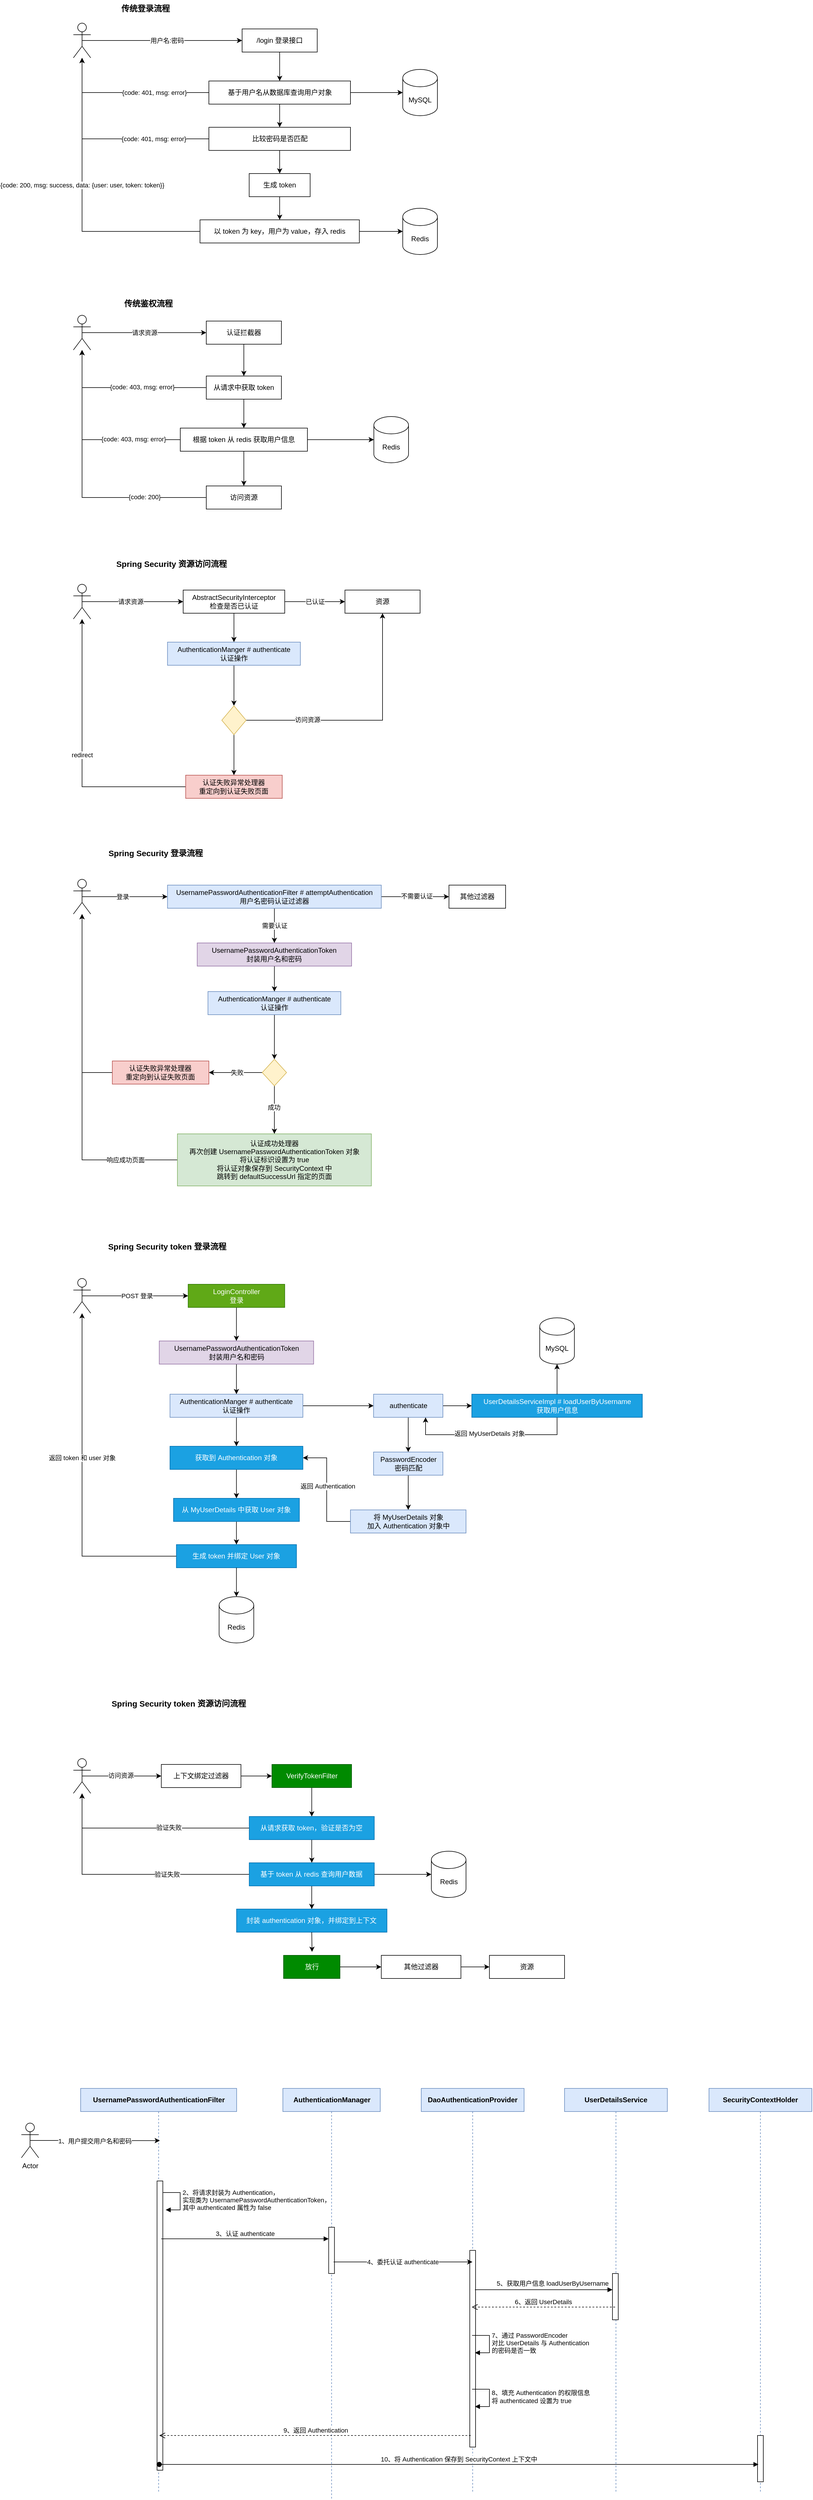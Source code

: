 <mxfile version="24.7.6">
  <diagram name="第 1 页" id="oxdGBn49w3uLmTMwDb_G">
    <mxGraphModel dx="1242" dy="759" grid="1" gridSize="10" guides="1" tooltips="1" connect="1" arrows="1" fold="1" page="1" pageScale="1" pageWidth="827" pageHeight="1169" math="0" shadow="0">
      <root>
        <mxCell id="0" />
        <mxCell id="1" parent="0" />
        <mxCell id="DKsZjaVKdV8eQ1VdEoH9-3" style="edgeStyle=orthogonalEdgeStyle;rounded=0;orthogonalLoop=1;jettySize=auto;html=1;exitX=0.5;exitY=0.5;exitDx=0;exitDy=0;exitPerimeter=0;entryX=0;entryY=0.5;entryDx=0;entryDy=0;" parent="1" source="DKsZjaVKdV8eQ1VdEoH9-1" target="DKsZjaVKdV8eQ1VdEoH9-2" edge="1">
          <mxGeometry relative="1" as="geometry" />
        </mxCell>
        <mxCell id="DKsZjaVKdV8eQ1VdEoH9-4" value="用户名:密码" style="edgeLabel;html=1;align=center;verticalAlign=middle;resizable=0;points=[];" parent="DKsZjaVKdV8eQ1VdEoH9-3" vertex="1" connectable="0">
          <mxGeometry x="0.056" y="-2" relative="1" as="geometry">
            <mxPoint y="-2" as="offset" />
          </mxGeometry>
        </mxCell>
        <mxCell id="DKsZjaVKdV8eQ1VdEoH9-1" value="" style="shape=umlActor;verticalLabelPosition=bottom;verticalAlign=top;html=1;outlineConnect=0;" parent="1" vertex="1">
          <mxGeometry x="160" y="80" width="30" height="60" as="geometry" />
        </mxCell>
        <mxCell id="DKsZjaVKdV8eQ1VdEoH9-6" style="edgeStyle=orthogonalEdgeStyle;rounded=0;orthogonalLoop=1;jettySize=auto;html=1;exitX=0.5;exitY=1;exitDx=0;exitDy=0;" parent="1" source="DKsZjaVKdV8eQ1VdEoH9-2" target="DKsZjaVKdV8eQ1VdEoH9-5" edge="1">
          <mxGeometry relative="1" as="geometry" />
        </mxCell>
        <mxCell id="DKsZjaVKdV8eQ1VdEoH9-2" value="/login 登录接口" style="rounded=0;whiteSpace=wrap;html=1;" parent="1" vertex="1">
          <mxGeometry x="452" y="90" width="130" height="40" as="geometry" />
        </mxCell>
        <mxCell id="DKsZjaVKdV8eQ1VdEoH9-7" value="{code: 401, msg: error}" style="edgeStyle=orthogonalEdgeStyle;rounded=0;orthogonalLoop=1;jettySize=auto;html=1;exitX=0;exitY=0.5;exitDx=0;exitDy=0;" parent="1" source="DKsZjaVKdV8eQ1VdEoH9-5" target="DKsZjaVKdV8eQ1VdEoH9-1" edge="1">
          <mxGeometry x="-0.324" relative="1" as="geometry">
            <mxPoint as="offset" />
          </mxGeometry>
        </mxCell>
        <mxCell id="DKsZjaVKdV8eQ1VdEoH9-9" style="edgeStyle=orthogonalEdgeStyle;rounded=0;orthogonalLoop=1;jettySize=auto;html=1;exitX=0.5;exitY=1;exitDx=0;exitDy=0;" parent="1" source="DKsZjaVKdV8eQ1VdEoH9-5" target="DKsZjaVKdV8eQ1VdEoH9-8" edge="1">
          <mxGeometry relative="1" as="geometry" />
        </mxCell>
        <mxCell id="DKsZjaVKdV8eQ1VdEoH9-5" value="基于用户名从数据库查询用户对象" style="rounded=0;whiteSpace=wrap;html=1;" parent="1" vertex="1">
          <mxGeometry x="394.5" y="180" width="245" height="40" as="geometry" />
        </mxCell>
        <mxCell id="DKsZjaVKdV8eQ1VdEoH9-10" style="edgeStyle=orthogonalEdgeStyle;rounded=0;orthogonalLoop=1;jettySize=auto;html=1;exitX=0;exitY=0.5;exitDx=0;exitDy=0;" parent="1" source="DKsZjaVKdV8eQ1VdEoH9-8" target="DKsZjaVKdV8eQ1VdEoH9-1" edge="1">
          <mxGeometry relative="1" as="geometry" />
        </mxCell>
        <mxCell id="DKsZjaVKdV8eQ1VdEoH9-11" value="{code: 401, msg: error}" style="edgeLabel;html=1;align=center;verticalAlign=middle;resizable=0;points=[];" parent="DKsZjaVKdV8eQ1VdEoH9-10" vertex="1" connectable="0">
          <mxGeometry x="-0.461" relative="1" as="geometry">
            <mxPoint x="1" as="offset" />
          </mxGeometry>
        </mxCell>
        <mxCell id="DKsZjaVKdV8eQ1VdEoH9-13" style="edgeStyle=orthogonalEdgeStyle;rounded=0;orthogonalLoop=1;jettySize=auto;html=1;exitX=0.5;exitY=1;exitDx=0;exitDy=0;" parent="1" source="DKsZjaVKdV8eQ1VdEoH9-8" target="DKsZjaVKdV8eQ1VdEoH9-12" edge="1">
          <mxGeometry relative="1" as="geometry" />
        </mxCell>
        <mxCell id="DKsZjaVKdV8eQ1VdEoH9-8" value="比较密码是否匹配" style="rounded=0;whiteSpace=wrap;html=1;" parent="1" vertex="1">
          <mxGeometry x="394.5" y="260" width="245" height="40" as="geometry" />
        </mxCell>
        <mxCell id="DKsZjaVKdV8eQ1VdEoH9-15" style="edgeStyle=orthogonalEdgeStyle;rounded=0;orthogonalLoop=1;jettySize=auto;html=1;exitX=0.5;exitY=1;exitDx=0;exitDy=0;entryX=0.5;entryY=0;entryDx=0;entryDy=0;" parent="1" source="DKsZjaVKdV8eQ1VdEoH9-12" target="DKsZjaVKdV8eQ1VdEoH9-14" edge="1">
          <mxGeometry relative="1" as="geometry" />
        </mxCell>
        <mxCell id="DKsZjaVKdV8eQ1VdEoH9-12" value="生成 token" style="rounded=0;whiteSpace=wrap;html=1;" parent="1" vertex="1">
          <mxGeometry x="464.25" y="340" width="105.5" height="40" as="geometry" />
        </mxCell>
        <mxCell id="DKsZjaVKdV8eQ1VdEoH9-16" style="edgeStyle=orthogonalEdgeStyle;rounded=0;orthogonalLoop=1;jettySize=auto;html=1;exitX=0;exitY=0.5;exitDx=0;exitDy=0;" parent="1" source="DKsZjaVKdV8eQ1VdEoH9-14" target="DKsZjaVKdV8eQ1VdEoH9-1" edge="1">
          <mxGeometry relative="1" as="geometry" />
        </mxCell>
        <mxCell id="DKsZjaVKdV8eQ1VdEoH9-17" value="{code: 200, msg: success, data: {user: user, token: token}}" style="edgeLabel;html=1;align=center;verticalAlign=middle;resizable=0;points=[];" parent="DKsZjaVKdV8eQ1VdEoH9-16" vertex="1" connectable="0">
          <mxGeometry x="-0.627" y="1" relative="1" as="geometry">
            <mxPoint x="-110" y="-81" as="offset" />
          </mxGeometry>
        </mxCell>
        <mxCell id="DKsZjaVKdV8eQ1VdEoH9-22" style="edgeStyle=orthogonalEdgeStyle;rounded=0;orthogonalLoop=1;jettySize=auto;html=1;exitX=1;exitY=0.5;exitDx=0;exitDy=0;" parent="1" source="DKsZjaVKdV8eQ1VdEoH9-14" target="DKsZjaVKdV8eQ1VdEoH9-21" edge="1">
          <mxGeometry relative="1" as="geometry" />
        </mxCell>
        <mxCell id="DKsZjaVKdV8eQ1VdEoH9-14" value="以 token 为 key，用户为 value，存入 redis" style="rounded=0;whiteSpace=wrap;html=1;" parent="1" vertex="1">
          <mxGeometry x="379.13" y="420" width="275.75" height="40" as="geometry" />
        </mxCell>
        <mxCell id="DKsZjaVKdV8eQ1VdEoH9-19" value="MySQL" style="shape=cylinder3;whiteSpace=wrap;html=1;boundedLbl=1;backgroundOutline=1;size=15;" parent="1" vertex="1">
          <mxGeometry x="730" y="160" width="60" height="80" as="geometry" />
        </mxCell>
        <mxCell id="DKsZjaVKdV8eQ1VdEoH9-20" style="edgeStyle=orthogonalEdgeStyle;rounded=0;orthogonalLoop=1;jettySize=auto;html=1;entryX=0;entryY=0.5;entryDx=0;entryDy=0;entryPerimeter=0;" parent="1" source="DKsZjaVKdV8eQ1VdEoH9-5" target="DKsZjaVKdV8eQ1VdEoH9-19" edge="1">
          <mxGeometry relative="1" as="geometry" />
        </mxCell>
        <mxCell id="DKsZjaVKdV8eQ1VdEoH9-21" value="Redis" style="shape=cylinder3;whiteSpace=wrap;html=1;boundedLbl=1;backgroundOutline=1;size=15;" parent="1" vertex="1">
          <mxGeometry x="730" y="400" width="60" height="80" as="geometry" />
        </mxCell>
        <mxCell id="DKsZjaVKdV8eQ1VdEoH9-25" value="请求资源" style="edgeStyle=orthogonalEdgeStyle;rounded=0;orthogonalLoop=1;jettySize=auto;html=1;exitX=0.5;exitY=0.5;exitDx=0;exitDy=0;exitPerimeter=0;" parent="1" source="DKsZjaVKdV8eQ1VdEoH9-23" target="DKsZjaVKdV8eQ1VdEoH9-24" edge="1">
          <mxGeometry x="0.005" relative="1" as="geometry">
            <Array as="points">
              <mxPoint x="280" y="615" />
              <mxPoint x="280" y="615" />
            </Array>
            <mxPoint as="offset" />
          </mxGeometry>
        </mxCell>
        <mxCell id="DKsZjaVKdV8eQ1VdEoH9-23" value="" style="shape=umlActor;verticalLabelPosition=bottom;verticalAlign=top;html=1;outlineConnect=0;" parent="1" vertex="1">
          <mxGeometry x="160" y="585" width="30" height="60" as="geometry" />
        </mxCell>
        <mxCell id="DKsZjaVKdV8eQ1VdEoH9-27" style="edgeStyle=orthogonalEdgeStyle;rounded=0;orthogonalLoop=1;jettySize=auto;html=1;exitX=0.5;exitY=1;exitDx=0;exitDy=0;" parent="1" source="DKsZjaVKdV8eQ1VdEoH9-24" target="DKsZjaVKdV8eQ1VdEoH9-26" edge="1">
          <mxGeometry relative="1" as="geometry" />
        </mxCell>
        <mxCell id="DKsZjaVKdV8eQ1VdEoH9-24" value="认证拦截器" style="rounded=0;whiteSpace=wrap;html=1;" parent="1" vertex="1">
          <mxGeometry x="390" y="595" width="130" height="40" as="geometry" />
        </mxCell>
        <mxCell id="DKsZjaVKdV8eQ1VdEoH9-28" style="edgeStyle=orthogonalEdgeStyle;rounded=0;orthogonalLoop=1;jettySize=auto;html=1;exitX=0;exitY=0.5;exitDx=0;exitDy=0;" parent="1" source="DKsZjaVKdV8eQ1VdEoH9-26" target="DKsZjaVKdV8eQ1VdEoH9-23" edge="1">
          <mxGeometry relative="1" as="geometry" />
        </mxCell>
        <mxCell id="DKsZjaVKdV8eQ1VdEoH9-29" value="{code: 403, msg: error}" style="edgeLabel;html=1;align=center;verticalAlign=middle;resizable=0;points=[];" parent="DKsZjaVKdV8eQ1VdEoH9-28" vertex="1" connectable="0">
          <mxGeometry x="-0.207" y="1" relative="1" as="geometry">
            <mxPoint y="-2" as="offset" />
          </mxGeometry>
        </mxCell>
        <mxCell id="DKsZjaVKdV8eQ1VdEoH9-34" style="edgeStyle=orthogonalEdgeStyle;rounded=0;orthogonalLoop=1;jettySize=auto;html=1;exitX=0.5;exitY=1;exitDx=0;exitDy=0;entryX=0.5;entryY=0;entryDx=0;entryDy=0;" parent="1" source="DKsZjaVKdV8eQ1VdEoH9-26" target="DKsZjaVKdV8eQ1VdEoH9-31" edge="1">
          <mxGeometry relative="1" as="geometry" />
        </mxCell>
        <mxCell id="DKsZjaVKdV8eQ1VdEoH9-26" value="从请求中获取 token" style="rounded=0;whiteSpace=wrap;html=1;" parent="1" vertex="1">
          <mxGeometry x="390" y="690" width="130" height="40" as="geometry" />
        </mxCell>
        <mxCell id="DKsZjaVKdV8eQ1VdEoH9-30" value="Redis" style="shape=cylinder3;whiteSpace=wrap;html=1;boundedLbl=1;backgroundOutline=1;size=15;" parent="1" vertex="1">
          <mxGeometry x="680" y="760" width="60" height="80" as="geometry" />
        </mxCell>
        <mxCell id="DKsZjaVKdV8eQ1VdEoH9-33" style="edgeStyle=orthogonalEdgeStyle;rounded=0;orthogonalLoop=1;jettySize=auto;html=1;exitX=1;exitY=0.5;exitDx=0;exitDy=0;" parent="1" source="DKsZjaVKdV8eQ1VdEoH9-31" target="DKsZjaVKdV8eQ1VdEoH9-30" edge="1">
          <mxGeometry relative="1" as="geometry" />
        </mxCell>
        <mxCell id="DKsZjaVKdV8eQ1VdEoH9-35" style="edgeStyle=orthogonalEdgeStyle;rounded=0;orthogonalLoop=1;jettySize=auto;html=1;exitX=0;exitY=0.5;exitDx=0;exitDy=0;" parent="1" source="DKsZjaVKdV8eQ1VdEoH9-31" target="DKsZjaVKdV8eQ1VdEoH9-23" edge="1">
          <mxGeometry relative="1" as="geometry" />
        </mxCell>
        <mxCell id="DKsZjaVKdV8eQ1VdEoH9-36" value="{code: 403, msg: error}" style="edgeLabel;html=1;align=center;verticalAlign=middle;resizable=0;points=[];" parent="DKsZjaVKdV8eQ1VdEoH9-35" vertex="1" connectable="0">
          <mxGeometry x="-0.501" y="1" relative="1" as="geometry">
            <mxPoint y="-2" as="offset" />
          </mxGeometry>
        </mxCell>
        <mxCell id="DKsZjaVKdV8eQ1VdEoH9-40" style="edgeStyle=orthogonalEdgeStyle;rounded=0;orthogonalLoop=1;jettySize=auto;html=1;exitX=0.5;exitY=1;exitDx=0;exitDy=0;entryX=0.5;entryY=0;entryDx=0;entryDy=0;" parent="1" source="DKsZjaVKdV8eQ1VdEoH9-31" target="DKsZjaVKdV8eQ1VdEoH9-37" edge="1">
          <mxGeometry relative="1" as="geometry" />
        </mxCell>
        <mxCell id="DKsZjaVKdV8eQ1VdEoH9-31" value="根据 token 从 redis 获取用户信息" style="rounded=0;whiteSpace=wrap;html=1;" parent="1" vertex="1">
          <mxGeometry x="345" y="780" width="220" height="40" as="geometry" />
        </mxCell>
        <mxCell id="DKsZjaVKdV8eQ1VdEoH9-41" style="edgeStyle=orthogonalEdgeStyle;rounded=0;orthogonalLoop=1;jettySize=auto;html=1;exitX=0;exitY=0.5;exitDx=0;exitDy=0;" parent="1" source="DKsZjaVKdV8eQ1VdEoH9-37" target="DKsZjaVKdV8eQ1VdEoH9-23" edge="1">
          <mxGeometry relative="1" as="geometry" />
        </mxCell>
        <mxCell id="DKsZjaVKdV8eQ1VdEoH9-42" value="{code: 200}" style="edgeLabel;html=1;align=center;verticalAlign=middle;resizable=0;points=[];" parent="DKsZjaVKdV8eQ1VdEoH9-41" vertex="1" connectable="0">
          <mxGeometry x="-0.545" y="1" relative="1" as="geometry">
            <mxPoint y="-2" as="offset" />
          </mxGeometry>
        </mxCell>
        <mxCell id="DKsZjaVKdV8eQ1VdEoH9-37" value="访问资源" style="rounded=0;whiteSpace=wrap;html=1;" parent="1" vertex="1">
          <mxGeometry x="390" y="880" width="130" height="40" as="geometry" />
        </mxCell>
        <mxCell id="DKsZjaVKdV8eQ1VdEoH9-43" value="传统登录流程" style="text;html=1;strokeColor=none;fillColor=none;align=center;verticalAlign=middle;whiteSpace=wrap;rounded=0;fontStyle=1;fontSize=14;" parent="1" vertex="1">
          <mxGeometry x="240" y="40" width="90" height="30" as="geometry" />
        </mxCell>
        <mxCell id="DKsZjaVKdV8eQ1VdEoH9-44" value="传统鉴权流程" style="text;html=1;strokeColor=none;fillColor=none;align=center;verticalAlign=middle;whiteSpace=wrap;rounded=0;fontStyle=1;fontSize=14;" parent="1" vertex="1">
          <mxGeometry x="240" y="550" width="100" height="30" as="geometry" />
        </mxCell>
        <mxCell id="DKsZjaVKdV8eQ1VdEoH9-48" style="edgeStyle=orthogonalEdgeStyle;rounded=0;orthogonalLoop=1;jettySize=auto;html=1;exitX=0.5;exitY=0.5;exitDx=0;exitDy=0;exitPerimeter=0;entryX=0;entryY=0.5;entryDx=0;entryDy=0;" parent="1" source="DKsZjaVKdV8eQ1VdEoH9-45" target="DKsZjaVKdV8eQ1VdEoH9-47" edge="1">
          <mxGeometry relative="1" as="geometry" />
        </mxCell>
        <mxCell id="DKsZjaVKdV8eQ1VdEoH9-51" value="请求资源" style="edgeLabel;html=1;align=center;verticalAlign=middle;resizable=0;points=[];" parent="DKsZjaVKdV8eQ1VdEoH9-48" vertex="1" connectable="0">
          <mxGeometry x="-0.04" relative="1" as="geometry">
            <mxPoint as="offset" />
          </mxGeometry>
        </mxCell>
        <mxCell id="DKsZjaVKdV8eQ1VdEoH9-45" value="" style="shape=umlActor;verticalLabelPosition=bottom;verticalAlign=top;html=1;outlineConnect=0;" parent="1" vertex="1">
          <mxGeometry x="160" y="1050" width="30" height="60" as="geometry" />
        </mxCell>
        <mxCell id="DKsZjaVKdV8eQ1VdEoH9-50" value="已认证" style="edgeStyle=orthogonalEdgeStyle;rounded=0;orthogonalLoop=1;jettySize=auto;html=1;exitX=1;exitY=0.5;exitDx=0;exitDy=0;entryX=0;entryY=0.5;entryDx=0;entryDy=0;" parent="1" source="DKsZjaVKdV8eQ1VdEoH9-47" target="DKsZjaVKdV8eQ1VdEoH9-49" edge="1">
          <mxGeometry relative="1" as="geometry" />
        </mxCell>
        <mxCell id="DKsZjaVKdV8eQ1VdEoH9-53" style="edgeStyle=orthogonalEdgeStyle;rounded=0;orthogonalLoop=1;jettySize=auto;html=1;exitX=0.5;exitY=1;exitDx=0;exitDy=0;" parent="1" source="DKsZjaVKdV8eQ1VdEoH9-47" target="DKsZjaVKdV8eQ1VdEoH9-52" edge="1">
          <mxGeometry relative="1" as="geometry" />
        </mxCell>
        <mxCell id="DKsZjaVKdV8eQ1VdEoH9-47" value="AbstractSecurityInterceptor&lt;br&gt;检查是否已认证" style="rounded=0;whiteSpace=wrap;html=1;" parent="1" vertex="1">
          <mxGeometry x="350" y="1060" width="175.75" height="40" as="geometry" />
        </mxCell>
        <mxCell id="DKsZjaVKdV8eQ1VdEoH9-49" value="资源" style="rounded=0;whiteSpace=wrap;html=1;" parent="1" vertex="1">
          <mxGeometry x="630" y="1060" width="130" height="40" as="geometry" />
        </mxCell>
        <mxCell id="DKsZjaVKdV8eQ1VdEoH9-55" value="" style="edgeStyle=orthogonalEdgeStyle;rounded=0;orthogonalLoop=1;jettySize=auto;html=1;" parent="1" source="DKsZjaVKdV8eQ1VdEoH9-52" target="DKsZjaVKdV8eQ1VdEoH9-54" edge="1">
          <mxGeometry relative="1" as="geometry" />
        </mxCell>
        <mxCell id="DKsZjaVKdV8eQ1VdEoH9-52" value="AuthenticationManger #&amp;nbsp;authenticate&lt;br&gt;认证操作" style="rounded=0;whiteSpace=wrap;html=1;fillColor=#dae8fc;strokeColor=#6c8ebf;" parent="1" vertex="1">
          <mxGeometry x="322.88" y="1150" width="230" height="40" as="geometry" />
        </mxCell>
        <mxCell id="DKsZjaVKdV8eQ1VdEoH9-57" style="edgeStyle=orthogonalEdgeStyle;rounded=0;orthogonalLoop=1;jettySize=auto;html=1;exitX=0.5;exitY=1;exitDx=0;exitDy=0;" parent="1" source="DKsZjaVKdV8eQ1VdEoH9-54" target="DKsZjaVKdV8eQ1VdEoH9-56" edge="1">
          <mxGeometry relative="1" as="geometry" />
        </mxCell>
        <mxCell id="DKsZjaVKdV8eQ1VdEoH9-59" style="edgeStyle=orthogonalEdgeStyle;rounded=0;orthogonalLoop=1;jettySize=auto;html=1;exitX=1;exitY=0.5;exitDx=0;exitDy=0;entryX=0.5;entryY=1;entryDx=0;entryDy=0;" parent="1" source="DKsZjaVKdV8eQ1VdEoH9-54" target="DKsZjaVKdV8eQ1VdEoH9-49" edge="1">
          <mxGeometry relative="1" as="geometry" />
        </mxCell>
        <mxCell id="DKsZjaVKdV8eQ1VdEoH9-60" value="访问资源" style="edgeLabel;html=1;align=center;verticalAlign=middle;resizable=0;points=[];" parent="DKsZjaVKdV8eQ1VdEoH9-59" vertex="1" connectable="0">
          <mxGeometry x="-0.498" y="-2" relative="1" as="geometry">
            <mxPoint y="-3" as="offset" />
          </mxGeometry>
        </mxCell>
        <mxCell id="DKsZjaVKdV8eQ1VdEoH9-54" value="" style="rhombus;whiteSpace=wrap;html=1;rounded=0;fillColor=#fff2cc;strokeColor=#d6b656;" parent="1" vertex="1">
          <mxGeometry x="416.82" y="1260" width="42.12" height="50" as="geometry" />
        </mxCell>
        <mxCell id="DKsZjaVKdV8eQ1VdEoH9-58" value="redirect" style="edgeStyle=orthogonalEdgeStyle;rounded=0;orthogonalLoop=1;jettySize=auto;html=1;exitX=0;exitY=0.5;exitDx=0;exitDy=0;" parent="1" source="DKsZjaVKdV8eQ1VdEoH9-56" target="DKsZjaVKdV8eQ1VdEoH9-45" edge="1">
          <mxGeometry relative="1" as="geometry" />
        </mxCell>
        <mxCell id="DKsZjaVKdV8eQ1VdEoH9-56" value="认证失败异常处理器&lt;br&gt;重定向到认证失败页面" style="rounded=0;whiteSpace=wrap;html=1;fillColor=#f8cecc;strokeColor=#b85450;" parent="1" vertex="1">
          <mxGeometry x="354.32" y="1380" width="167.12" height="40" as="geometry" />
        </mxCell>
        <mxCell id="DKsZjaVKdV8eQ1VdEoH9-63" style="edgeStyle=orthogonalEdgeStyle;rounded=0;orthogonalLoop=1;jettySize=auto;html=1;exitX=0.5;exitY=0.5;exitDx=0;exitDy=0;exitPerimeter=0;entryX=0;entryY=0.5;entryDx=0;entryDy=0;" parent="1" source="DKsZjaVKdV8eQ1VdEoH9-61" target="DKsZjaVKdV8eQ1VdEoH9-62" edge="1">
          <mxGeometry relative="1" as="geometry" />
        </mxCell>
        <mxCell id="DKsZjaVKdV8eQ1VdEoH9-64" value="登录" style="edgeLabel;html=1;align=center;verticalAlign=middle;resizable=0;points=[];" parent="DKsZjaVKdV8eQ1VdEoH9-63" vertex="1" connectable="0">
          <mxGeometry x="-0.051" relative="1" as="geometry">
            <mxPoint as="offset" />
          </mxGeometry>
        </mxCell>
        <mxCell id="DKsZjaVKdV8eQ1VdEoH9-61" value="" style="shape=umlActor;verticalLabelPosition=bottom;verticalAlign=top;html=1;outlineConnect=0;" parent="1" vertex="1">
          <mxGeometry x="160" y="1560" width="30" height="60" as="geometry" />
        </mxCell>
        <mxCell id="DKsZjaVKdV8eQ1VdEoH9-66" style="edgeStyle=orthogonalEdgeStyle;rounded=0;orthogonalLoop=1;jettySize=auto;html=1;exitX=1;exitY=0.5;exitDx=0;exitDy=0;entryX=0;entryY=0.5;entryDx=0;entryDy=0;" parent="1" source="DKsZjaVKdV8eQ1VdEoH9-62" target="DKsZjaVKdV8eQ1VdEoH9-65" edge="1">
          <mxGeometry relative="1" as="geometry" />
        </mxCell>
        <mxCell id="DKsZjaVKdV8eQ1VdEoH9-67" value="不需要认证" style="edgeLabel;html=1;align=center;verticalAlign=middle;resizable=0;points=[];" parent="DKsZjaVKdV8eQ1VdEoH9-66" vertex="1" connectable="0">
          <mxGeometry x="0.044" y="2" relative="1" as="geometry">
            <mxPoint y="1" as="offset" />
          </mxGeometry>
        </mxCell>
        <mxCell id="DKsZjaVKdV8eQ1VdEoH9-69" value="需要认证" style="edgeStyle=orthogonalEdgeStyle;rounded=0;orthogonalLoop=1;jettySize=auto;html=1;exitX=0.5;exitY=1;exitDx=0;exitDy=0;" parent="1" source="DKsZjaVKdV8eQ1VdEoH9-62" target="DKsZjaVKdV8eQ1VdEoH9-68" edge="1">
          <mxGeometry relative="1" as="geometry" />
        </mxCell>
        <mxCell id="DKsZjaVKdV8eQ1VdEoH9-62" value="UsernamePasswordAuthenticationFilter #&amp;nbsp;attemptAuthentication&lt;br&gt;用户名密码认证过滤器" style="rounded=0;whiteSpace=wrap;html=1;fillColor=#dae8fc;strokeColor=#6c8ebf;" parent="1" vertex="1">
          <mxGeometry x="322.88" y="1570" width="370" height="40" as="geometry" />
        </mxCell>
        <mxCell id="DKsZjaVKdV8eQ1VdEoH9-65" value="其他过滤器" style="rounded=0;whiteSpace=wrap;html=1;" parent="1" vertex="1">
          <mxGeometry x="810" y="1570" width="98" height="40" as="geometry" />
        </mxCell>
        <mxCell id="DKsZjaVKdV8eQ1VdEoH9-73" style="edgeStyle=orthogonalEdgeStyle;rounded=0;orthogonalLoop=1;jettySize=auto;html=1;exitX=0.5;exitY=1;exitDx=0;exitDy=0;" parent="1" source="DKsZjaVKdV8eQ1VdEoH9-68" target="DKsZjaVKdV8eQ1VdEoH9-72" edge="1">
          <mxGeometry relative="1" as="geometry" />
        </mxCell>
        <mxCell id="DKsZjaVKdV8eQ1VdEoH9-68" value="UsernamePasswordAuthenticationToken&lt;br&gt;封装用户名和密码" style="rounded=0;whiteSpace=wrap;html=1;fillColor=#e1d5e7;strokeColor=#9673a6;" parent="1" vertex="1">
          <mxGeometry x="374.32" y="1670" width="267.12" height="40" as="geometry" />
        </mxCell>
        <mxCell id="DKsZjaVKdV8eQ1VdEoH9-75" value="" style="edgeStyle=orthogonalEdgeStyle;rounded=0;orthogonalLoop=1;jettySize=auto;html=1;" parent="1" source="DKsZjaVKdV8eQ1VdEoH9-72" target="DKsZjaVKdV8eQ1VdEoH9-74" edge="1">
          <mxGeometry relative="1" as="geometry" />
        </mxCell>
        <mxCell id="DKsZjaVKdV8eQ1VdEoH9-72" value="AuthenticationManger #&amp;nbsp;authenticate&lt;br&gt;认证操作" style="rounded=0;whiteSpace=wrap;html=1;fillColor=#dae8fc;strokeColor=#6c8ebf;" parent="1" vertex="1">
          <mxGeometry x="392.88" y="1754" width="230" height="40" as="geometry" />
        </mxCell>
        <mxCell id="DKsZjaVKdV8eQ1VdEoH9-77" style="edgeStyle=orthogonalEdgeStyle;rounded=0;orthogonalLoop=1;jettySize=auto;html=1;exitX=0;exitY=0.5;exitDx=0;exitDy=0;entryX=1;entryY=0.5;entryDx=0;entryDy=0;" parent="1" source="DKsZjaVKdV8eQ1VdEoH9-74" target="DKsZjaVKdV8eQ1VdEoH9-76" edge="1">
          <mxGeometry relative="1" as="geometry" />
        </mxCell>
        <mxCell id="DKsZjaVKdV8eQ1VdEoH9-81" value="失败" style="edgeLabel;html=1;align=center;verticalAlign=middle;resizable=0;points=[];" parent="DKsZjaVKdV8eQ1VdEoH9-77" vertex="1" connectable="0">
          <mxGeometry x="-0.049" y="2" relative="1" as="geometry">
            <mxPoint y="-2" as="offset" />
          </mxGeometry>
        </mxCell>
        <mxCell id="DKsZjaVKdV8eQ1VdEoH9-80" style="edgeStyle=orthogonalEdgeStyle;rounded=0;orthogonalLoop=1;jettySize=auto;html=1;exitX=0.5;exitY=1;exitDx=0;exitDy=0;" parent="1" source="DKsZjaVKdV8eQ1VdEoH9-74" target="DKsZjaVKdV8eQ1VdEoH9-79" edge="1">
          <mxGeometry relative="1" as="geometry" />
        </mxCell>
        <mxCell id="DKsZjaVKdV8eQ1VdEoH9-82" value="成功" style="edgeLabel;html=1;align=center;verticalAlign=middle;resizable=0;points=[];" parent="DKsZjaVKdV8eQ1VdEoH9-80" vertex="1" connectable="0">
          <mxGeometry x="-0.121" y="2" relative="1" as="geometry">
            <mxPoint x="-3" as="offset" />
          </mxGeometry>
        </mxCell>
        <mxCell id="DKsZjaVKdV8eQ1VdEoH9-74" value="" style="rhombus;whiteSpace=wrap;html=1;rounded=0;fillColor=#fff2cc;strokeColor=#d6b656;" parent="1" vertex="1">
          <mxGeometry x="486.82" y="1871" width="42.12" height="46" as="geometry" />
        </mxCell>
        <mxCell id="DKsZjaVKdV8eQ1VdEoH9-78" style="edgeStyle=orthogonalEdgeStyle;rounded=0;orthogonalLoop=1;jettySize=auto;html=1;" parent="1" source="DKsZjaVKdV8eQ1VdEoH9-76" target="DKsZjaVKdV8eQ1VdEoH9-61" edge="1">
          <mxGeometry relative="1" as="geometry" />
        </mxCell>
        <mxCell id="DKsZjaVKdV8eQ1VdEoH9-76" value="认证失败异常处理器&lt;br&gt;重定向到认证失败页面" style="rounded=0;whiteSpace=wrap;html=1;fillColor=#f8cecc;strokeColor=#b85450;" parent="1" vertex="1">
          <mxGeometry x="227.38" y="1874" width="167.12" height="40" as="geometry" />
        </mxCell>
        <mxCell id="DKsZjaVKdV8eQ1VdEoH9-83" value="响应成功页面" style="edgeStyle=orthogonalEdgeStyle;rounded=0;orthogonalLoop=1;jettySize=auto;html=1;exitX=0;exitY=0.5;exitDx=0;exitDy=0;" parent="1" source="DKsZjaVKdV8eQ1VdEoH9-79" target="DKsZjaVKdV8eQ1VdEoH9-61" edge="1">
          <mxGeometry x="-0.695" relative="1" as="geometry">
            <mxPoint as="offset" />
          </mxGeometry>
        </mxCell>
        <mxCell id="DKsZjaVKdV8eQ1VdEoH9-79" value="认证成功处理器&lt;br&gt;再次创建 UsernamePasswordAuthenticationToken 对象&lt;br&gt;将认证标识设置为 true&lt;br&gt;将认证对象保存到 SecurityContext 中&lt;br&gt;跳转到 defaultSuccessUrl 指定的页面" style="rounded=0;whiteSpace=wrap;html=1;fillColor=#d5e8d4;strokeColor=#82b366;" parent="1" vertex="1">
          <mxGeometry x="340.04" y="2000" width="335.68" height="90" as="geometry" />
        </mxCell>
        <mxCell id="EkfiKcfuoyYCpnU5cgj1-5" style="edgeStyle=orthogonalEdgeStyle;rounded=0;orthogonalLoop=1;jettySize=auto;html=1;exitX=0.5;exitY=0.5;exitDx=0;exitDy=0;exitPerimeter=0;" parent="1" source="EkfiKcfuoyYCpnU5cgj1-1" target="EkfiKcfuoyYCpnU5cgj1-4" edge="1">
          <mxGeometry relative="1" as="geometry" />
        </mxCell>
        <mxCell id="EkfiKcfuoyYCpnU5cgj1-6" value="POST 登录" style="edgeLabel;html=1;align=center;verticalAlign=middle;resizable=0;points=[];" parent="EkfiKcfuoyYCpnU5cgj1-5" vertex="1" connectable="0">
          <mxGeometry x="0.035" relative="1" as="geometry">
            <mxPoint as="offset" />
          </mxGeometry>
        </mxCell>
        <mxCell id="EkfiKcfuoyYCpnU5cgj1-1" value="" style="shape=umlActor;verticalLabelPosition=bottom;verticalAlign=top;html=1;outlineConnect=0;" parent="1" vertex="1">
          <mxGeometry x="160" y="2250" width="30" height="60" as="geometry" />
        </mxCell>
        <mxCell id="EkfiKcfuoyYCpnU5cgj1-2" value="Spring Security 资源访问流程" style="text;html=1;strokeColor=none;fillColor=none;align=center;verticalAlign=middle;whiteSpace=wrap;rounded=0;fontStyle=1;fontSize=14;" parent="1" vertex="1">
          <mxGeometry x="220" y="1000" width="220" height="30" as="geometry" />
        </mxCell>
        <mxCell id="EkfiKcfuoyYCpnU5cgj1-3" value="Spring Security 登录流程" style="text;html=1;strokeColor=none;fillColor=none;align=center;verticalAlign=middle;whiteSpace=wrap;rounded=0;fontStyle=1;fontSize=14;" parent="1" vertex="1">
          <mxGeometry x="205" y="1500" width="195" height="30" as="geometry" />
        </mxCell>
        <mxCell id="EkfiKcfuoyYCpnU5cgj1-8" style="edgeStyle=orthogonalEdgeStyle;rounded=0;orthogonalLoop=1;jettySize=auto;html=1;exitX=0.5;exitY=1;exitDx=0;exitDy=0;" parent="1" source="EkfiKcfuoyYCpnU5cgj1-4" target="EkfiKcfuoyYCpnU5cgj1-7" edge="1">
          <mxGeometry relative="1" as="geometry" />
        </mxCell>
        <mxCell id="EkfiKcfuoyYCpnU5cgj1-4" value="LoginController&lt;br&gt;登录" style="rounded=0;whiteSpace=wrap;html=1;fillColor=#60a917;fontColor=#ffffff;strokeColor=#2D7600;" parent="1" vertex="1">
          <mxGeometry x="358.63" y="2260" width="167.12" height="40" as="geometry" />
        </mxCell>
        <mxCell id="EkfiKcfuoyYCpnU5cgj1-10" style="edgeStyle=orthogonalEdgeStyle;rounded=0;orthogonalLoop=1;jettySize=auto;html=1;exitX=0.5;exitY=1;exitDx=0;exitDy=0;" parent="1" source="EkfiKcfuoyYCpnU5cgj1-7" target="EkfiKcfuoyYCpnU5cgj1-9" edge="1">
          <mxGeometry relative="1" as="geometry" />
        </mxCell>
        <mxCell id="EkfiKcfuoyYCpnU5cgj1-7" value="UsernamePasswordAuthenticationToken&lt;br&gt;封装用户名和密码" style="rounded=0;whiteSpace=wrap;html=1;fillColor=#e1d5e7;strokeColor=#9673a6;" parent="1" vertex="1">
          <mxGeometry x="308.63" y="2358" width="267.12" height="40" as="geometry" />
        </mxCell>
        <mxCell id="EkfiKcfuoyYCpnU5cgj1-18" value="" style="edgeStyle=orthogonalEdgeStyle;rounded=0;orthogonalLoop=1;jettySize=auto;html=1;" parent="1" source="EkfiKcfuoyYCpnU5cgj1-9" target="EkfiKcfuoyYCpnU5cgj1-17" edge="1">
          <mxGeometry relative="1" as="geometry" />
        </mxCell>
        <mxCell id="EkfiKcfuoyYCpnU5cgj1-31" style="edgeStyle=orthogonalEdgeStyle;rounded=0;orthogonalLoop=1;jettySize=auto;html=1;exitX=0.5;exitY=1;exitDx=0;exitDy=0;" parent="1" source="EkfiKcfuoyYCpnU5cgj1-9" target="EkfiKcfuoyYCpnU5cgj1-28" edge="1">
          <mxGeometry relative="1" as="geometry" />
        </mxCell>
        <mxCell id="EkfiKcfuoyYCpnU5cgj1-9" value="AuthenticationManger #&amp;nbsp;authenticate&lt;br&gt;认证操作" style="rounded=0;whiteSpace=wrap;html=1;fillColor=#dae8fc;strokeColor=#6c8ebf;" parent="1" vertex="1">
          <mxGeometry x="327.19" y="2450" width="230" height="40" as="geometry" />
        </mxCell>
        <mxCell id="EkfiKcfuoyYCpnU5cgj1-26" style="edgeStyle=orthogonalEdgeStyle;rounded=0;orthogonalLoop=1;jettySize=auto;html=1;exitX=0.5;exitY=1;exitDx=0;exitDy=0;entryX=0.75;entryY=1;entryDx=0;entryDy=0;" parent="1" source="EkfiKcfuoyYCpnU5cgj1-12" target="EkfiKcfuoyYCpnU5cgj1-17" edge="1">
          <mxGeometry relative="1" as="geometry">
            <Array as="points">
              <mxPoint x="997.5" y="2520" />
              <mxPoint x="769.5" y="2520" />
            </Array>
          </mxGeometry>
        </mxCell>
        <mxCell id="EkfiKcfuoyYCpnU5cgj1-27" value="返回 MyUserDetails 对象" style="edgeLabel;html=1;align=center;verticalAlign=middle;resizable=0;points=[];" parent="EkfiKcfuoyYCpnU5cgj1-26" vertex="1" connectable="0">
          <mxGeometry x="0.103" y="-2" relative="1" as="geometry">
            <mxPoint x="11" as="offset" />
          </mxGeometry>
        </mxCell>
        <mxCell id="EkfiKcfuoyYCpnU5cgj1-12" value="UserDetailsServiceImpl #&amp;nbsp;loadUserByUsername&lt;br&gt;获取用户信息" style="rounded=0;whiteSpace=wrap;html=1;fillColor=#1ba1e2;strokeColor=#006EAF;fontColor=#ffffff;" parent="1" vertex="1">
          <mxGeometry x="849.5" y="2450" width="295.12" height="40" as="geometry" />
        </mxCell>
        <mxCell id="EkfiKcfuoyYCpnU5cgj1-14" value="MySQL" style="shape=cylinder3;whiteSpace=wrap;html=1;boundedLbl=1;backgroundOutline=1;size=15;" parent="1" vertex="1">
          <mxGeometry x="967.06" y="2318" width="60" height="80" as="geometry" />
        </mxCell>
        <mxCell id="EkfiKcfuoyYCpnU5cgj1-15" style="edgeStyle=orthogonalEdgeStyle;rounded=0;orthogonalLoop=1;jettySize=auto;html=1;exitX=0.5;exitY=0;exitDx=0;exitDy=0;entryX=0.5;entryY=1;entryDx=0;entryDy=0;entryPerimeter=0;" parent="1" source="EkfiKcfuoyYCpnU5cgj1-12" target="EkfiKcfuoyYCpnU5cgj1-14" edge="1">
          <mxGeometry relative="1" as="geometry" />
        </mxCell>
        <mxCell id="EkfiKcfuoyYCpnU5cgj1-22" style="edgeStyle=orthogonalEdgeStyle;rounded=0;orthogonalLoop=1;jettySize=auto;html=1;exitX=1;exitY=0.5;exitDx=0;exitDy=0;entryX=0;entryY=0.5;entryDx=0;entryDy=0;" parent="1" source="EkfiKcfuoyYCpnU5cgj1-17" target="EkfiKcfuoyYCpnU5cgj1-12" edge="1">
          <mxGeometry relative="1" as="geometry" />
        </mxCell>
        <mxCell id="EkfiKcfuoyYCpnU5cgj1-23" style="edgeStyle=orthogonalEdgeStyle;rounded=0;orthogonalLoop=1;jettySize=auto;html=1;exitX=0.5;exitY=1;exitDx=0;exitDy=0;" parent="1" source="EkfiKcfuoyYCpnU5cgj1-17" target="EkfiKcfuoyYCpnU5cgj1-21" edge="1">
          <mxGeometry relative="1" as="geometry" />
        </mxCell>
        <mxCell id="EkfiKcfuoyYCpnU5cgj1-17" value="authenticate" style="whiteSpace=wrap;html=1;fillColor=#dae8fc;strokeColor=#6c8ebf;rounded=0;" parent="1" vertex="1">
          <mxGeometry x="679.5" y="2450" width="120" height="40" as="geometry" />
        </mxCell>
        <mxCell id="EkfiKcfuoyYCpnU5cgj1-25" style="edgeStyle=orthogonalEdgeStyle;rounded=0;orthogonalLoop=1;jettySize=auto;html=1;exitX=0.5;exitY=1;exitDx=0;exitDy=0;" parent="1" source="EkfiKcfuoyYCpnU5cgj1-21" target="EkfiKcfuoyYCpnU5cgj1-24" edge="1">
          <mxGeometry relative="1" as="geometry" />
        </mxCell>
        <mxCell id="EkfiKcfuoyYCpnU5cgj1-21" value="PasswordEncoder&lt;br&gt;密码匹配" style="whiteSpace=wrap;html=1;fillColor=#dae8fc;strokeColor=#6c8ebf;rounded=0;" parent="1" vertex="1">
          <mxGeometry x="679.5" y="2550" width="120" height="40" as="geometry" />
        </mxCell>
        <mxCell id="EkfiKcfuoyYCpnU5cgj1-29" style="edgeStyle=orthogonalEdgeStyle;rounded=0;orthogonalLoop=1;jettySize=auto;html=1;exitX=0;exitY=0.5;exitDx=0;exitDy=0;entryX=1;entryY=0.5;entryDx=0;entryDy=0;" parent="1" source="EkfiKcfuoyYCpnU5cgj1-24" target="EkfiKcfuoyYCpnU5cgj1-28" edge="1">
          <mxGeometry relative="1" as="geometry" />
        </mxCell>
        <mxCell id="EkfiKcfuoyYCpnU5cgj1-30" value="返回 Authentication" style="edgeLabel;html=1;align=center;verticalAlign=middle;resizable=0;points=[];" parent="EkfiKcfuoyYCpnU5cgj1-29" vertex="1" connectable="0">
          <mxGeometry x="0.062" y="-1" relative="1" as="geometry">
            <mxPoint as="offset" />
          </mxGeometry>
        </mxCell>
        <mxCell id="EkfiKcfuoyYCpnU5cgj1-24" value="将&amp;nbsp;MyUserDetails&amp;nbsp;对象&lt;br&gt;加入 Authentication 对象中" style="whiteSpace=wrap;html=1;fillColor=#dae8fc;strokeColor=#6c8ebf;rounded=0;" parent="1" vertex="1">
          <mxGeometry x="639.5" y="2650" width="200" height="40" as="geometry" />
        </mxCell>
        <mxCell id="EkfiKcfuoyYCpnU5cgj1-35" style="edgeStyle=orthogonalEdgeStyle;rounded=0;orthogonalLoop=1;jettySize=auto;html=1;exitX=0.5;exitY=1;exitDx=0;exitDy=0;" parent="1" source="EkfiKcfuoyYCpnU5cgj1-28" target="EkfiKcfuoyYCpnU5cgj1-34" edge="1">
          <mxGeometry relative="1" as="geometry" />
        </mxCell>
        <mxCell id="EkfiKcfuoyYCpnU5cgj1-28" value="获取到 Authentication 对象" style="rounded=0;whiteSpace=wrap;html=1;fillColor=#1ba1e2;strokeColor=#006EAF;fontColor=#ffffff;" parent="1" vertex="1">
          <mxGeometry x="327.19" y="2540" width="230" height="40" as="geometry" />
        </mxCell>
        <mxCell id="EkfiKcfuoyYCpnU5cgj1-39" style="edgeStyle=orthogonalEdgeStyle;rounded=0;orthogonalLoop=1;jettySize=auto;html=1;exitX=0;exitY=0.5;exitDx=0;exitDy=0;" parent="1" source="EkfiKcfuoyYCpnU5cgj1-32" target="EkfiKcfuoyYCpnU5cgj1-1" edge="1">
          <mxGeometry relative="1" as="geometry" />
        </mxCell>
        <mxCell id="EkfiKcfuoyYCpnU5cgj1-40" value="返回 token 和 user 对象" style="edgeLabel;html=1;align=center;verticalAlign=middle;resizable=0;points=[];" parent="EkfiKcfuoyYCpnU5cgj1-39" vertex="1" connectable="0">
          <mxGeometry x="-0.687" y="3" relative="1" as="geometry">
            <mxPoint x="-72" y="-173" as="offset" />
          </mxGeometry>
        </mxCell>
        <mxCell id="EkfiKcfuoyYCpnU5cgj1-32" value="生成 token 并绑定 User 对象" style="rounded=0;whiteSpace=wrap;html=1;fillColor=#1ba1e2;strokeColor=#006EAF;fontColor=#ffffff;" parent="1" vertex="1">
          <mxGeometry x="338.29" y="2710" width="207.81" height="40" as="geometry" />
        </mxCell>
        <mxCell id="EkfiKcfuoyYCpnU5cgj1-36" style="edgeStyle=orthogonalEdgeStyle;rounded=0;orthogonalLoop=1;jettySize=auto;html=1;exitX=0.5;exitY=1;exitDx=0;exitDy=0;" parent="1" source="EkfiKcfuoyYCpnU5cgj1-34" target="EkfiKcfuoyYCpnU5cgj1-32" edge="1">
          <mxGeometry relative="1" as="geometry" />
        </mxCell>
        <mxCell id="EkfiKcfuoyYCpnU5cgj1-34" value="从 MyUserDetails 中获取 User 对象" style="rounded=0;whiteSpace=wrap;html=1;fillColor=#1ba1e2;strokeColor=#006EAF;fontColor=#ffffff;" parent="1" vertex="1">
          <mxGeometry x="333.29" y="2630" width="217.81" height="40" as="geometry" />
        </mxCell>
        <mxCell id="EkfiKcfuoyYCpnU5cgj1-37" value="Redis" style="shape=cylinder3;whiteSpace=wrap;html=1;boundedLbl=1;backgroundOutline=1;size=15;" parent="1" vertex="1">
          <mxGeometry x="412.19" y="2800" width="60" height="80" as="geometry" />
        </mxCell>
        <mxCell id="EkfiKcfuoyYCpnU5cgj1-38" style="edgeStyle=orthogonalEdgeStyle;rounded=0;orthogonalLoop=1;jettySize=auto;html=1;entryX=0.5;entryY=0;entryDx=0;entryDy=0;entryPerimeter=0;" parent="1" source="EkfiKcfuoyYCpnU5cgj1-32" target="EkfiKcfuoyYCpnU5cgj1-37" edge="1">
          <mxGeometry relative="1" as="geometry" />
        </mxCell>
        <mxCell id="EkfiKcfuoyYCpnU5cgj1-41" value="Spring Security token 登录流程" style="text;html=1;strokeColor=none;fillColor=none;align=center;verticalAlign=middle;whiteSpace=wrap;rounded=0;fontStyle=1;fontSize=14;" parent="1" vertex="1">
          <mxGeometry x="205" y="2180" width="235" height="30" as="geometry" />
        </mxCell>
        <mxCell id="EkfiKcfuoyYCpnU5cgj1-42" value="Spring Security token 资源访问流程" style="text;html=1;strokeColor=none;fillColor=none;align=center;verticalAlign=middle;whiteSpace=wrap;rounded=0;fontStyle=1;fontSize=14;" parent="1" vertex="1">
          <mxGeometry x="205" y="2970" width="275" height="30" as="geometry" />
        </mxCell>
        <mxCell id="EkfiKcfuoyYCpnU5cgj1-46" style="edgeStyle=orthogonalEdgeStyle;rounded=0;orthogonalLoop=1;jettySize=auto;html=1;exitX=0.5;exitY=0.5;exitDx=0;exitDy=0;exitPerimeter=0;" parent="1" source="EkfiKcfuoyYCpnU5cgj1-44" target="EkfiKcfuoyYCpnU5cgj1-45" edge="1">
          <mxGeometry relative="1" as="geometry" />
        </mxCell>
        <mxCell id="EkfiKcfuoyYCpnU5cgj1-47" value="访问资源" style="edgeLabel;html=1;align=center;verticalAlign=middle;resizable=0;points=[];" parent="EkfiKcfuoyYCpnU5cgj1-46" vertex="1" connectable="0">
          <mxGeometry x="-0.082" y="-2" relative="1" as="geometry">
            <mxPoint x="4" y="-3" as="offset" />
          </mxGeometry>
        </mxCell>
        <mxCell id="EkfiKcfuoyYCpnU5cgj1-44" value="" style="shape=umlActor;verticalLabelPosition=bottom;verticalAlign=top;html=1;outlineConnect=0;" parent="1" vertex="1">
          <mxGeometry x="160" y="3080" width="30" height="60" as="geometry" />
        </mxCell>
        <mxCell id="EkfiKcfuoyYCpnU5cgj1-49" style="edgeStyle=orthogonalEdgeStyle;rounded=0;orthogonalLoop=1;jettySize=auto;html=1;exitX=1;exitY=0.5;exitDx=0;exitDy=0;entryX=0;entryY=0.5;entryDx=0;entryDy=0;" parent="1" source="EkfiKcfuoyYCpnU5cgj1-45" target="EkfiKcfuoyYCpnU5cgj1-48" edge="1">
          <mxGeometry relative="1" as="geometry" />
        </mxCell>
        <mxCell id="EkfiKcfuoyYCpnU5cgj1-45" value="上下文绑定过滤器" style="rounded=0;whiteSpace=wrap;html=1;" parent="1" vertex="1">
          <mxGeometry x="312.19" y="3090" width="137.81" height="40" as="geometry" />
        </mxCell>
        <mxCell id="EkfiKcfuoyYCpnU5cgj1-59" style="edgeStyle=orthogonalEdgeStyle;rounded=0;orthogonalLoop=1;jettySize=auto;html=1;exitX=0.5;exitY=1;exitDx=0;exitDy=0;entryX=0.5;entryY=0;entryDx=0;entryDy=0;" parent="1" source="EkfiKcfuoyYCpnU5cgj1-48" target="EkfiKcfuoyYCpnU5cgj1-56" edge="1">
          <mxGeometry relative="1" as="geometry" />
        </mxCell>
        <mxCell id="EkfiKcfuoyYCpnU5cgj1-48" value="VerifyTokenFilter" style="rounded=0;whiteSpace=wrap;html=1;fillColor=#008a00;fontColor=#ffffff;strokeColor=#005700;" parent="1" vertex="1">
          <mxGeometry x="503.63" y="3090" width="137.81" height="40" as="geometry" />
        </mxCell>
        <mxCell id="EkfiKcfuoyYCpnU5cgj1-53" style="edgeStyle=orthogonalEdgeStyle;rounded=0;orthogonalLoop=1;jettySize=auto;html=1;exitX=1;exitY=0.5;exitDx=0;exitDy=0;entryX=0;entryY=0.5;entryDx=0;entryDy=0;" parent="1" source="EkfiKcfuoyYCpnU5cgj1-50" target="EkfiKcfuoyYCpnU5cgj1-52" edge="1">
          <mxGeometry relative="1" as="geometry" />
        </mxCell>
        <mxCell id="EkfiKcfuoyYCpnU5cgj1-50" value="其他过滤器" style="rounded=0;whiteSpace=wrap;html=1;" parent="1" vertex="1">
          <mxGeometry x="692.88" y="3420" width="137.81" height="40" as="geometry" />
        </mxCell>
        <mxCell id="EkfiKcfuoyYCpnU5cgj1-52" value="资源" style="rounded=0;whiteSpace=wrap;html=1;" parent="1" vertex="1">
          <mxGeometry x="880" y="3420" width="130" height="40" as="geometry" />
        </mxCell>
        <mxCell id="EkfiKcfuoyYCpnU5cgj1-57" style="edgeStyle=orthogonalEdgeStyle;rounded=0;orthogonalLoop=1;jettySize=auto;html=1;exitX=0;exitY=0.5;exitDx=0;exitDy=0;" parent="1" source="EkfiKcfuoyYCpnU5cgj1-56" target="EkfiKcfuoyYCpnU5cgj1-44" edge="1">
          <mxGeometry relative="1" as="geometry" />
        </mxCell>
        <mxCell id="EkfiKcfuoyYCpnU5cgj1-58" value="验证失败" style="edgeLabel;html=1;align=center;verticalAlign=middle;resizable=0;points=[];" parent="EkfiKcfuoyYCpnU5cgj1-57" vertex="1" connectable="0">
          <mxGeometry x="-0.199" y="3" relative="1" as="geometry">
            <mxPoint y="-4" as="offset" />
          </mxGeometry>
        </mxCell>
        <mxCell id="EkfiKcfuoyYCpnU5cgj1-63" style="edgeStyle=orthogonalEdgeStyle;rounded=0;orthogonalLoop=1;jettySize=auto;html=1;exitX=0.5;exitY=1;exitDx=0;exitDy=0;" parent="1" source="EkfiKcfuoyYCpnU5cgj1-56" target="EkfiKcfuoyYCpnU5cgj1-60" edge="1">
          <mxGeometry relative="1" as="geometry" />
        </mxCell>
        <mxCell id="EkfiKcfuoyYCpnU5cgj1-56" value="从请求获取 token，验证是否为空" style="rounded=0;whiteSpace=wrap;html=1;fillColor=#1ba1e2;fontColor=#ffffff;strokeColor=#006EAF;" parent="1" vertex="1">
          <mxGeometry x="464.35" y="3180" width="216.37" height="40" as="geometry" />
        </mxCell>
        <mxCell id="EkfiKcfuoyYCpnU5cgj1-62" style="edgeStyle=orthogonalEdgeStyle;rounded=0;orthogonalLoop=1;jettySize=auto;html=1;exitX=1;exitY=0.5;exitDx=0;exitDy=0;jumpStyle=arc;" parent="1" source="EkfiKcfuoyYCpnU5cgj1-60" target="EkfiKcfuoyYCpnU5cgj1-61" edge="1">
          <mxGeometry relative="1" as="geometry" />
        </mxCell>
        <mxCell id="EkfiKcfuoyYCpnU5cgj1-64" style="edgeStyle=orthogonalEdgeStyle;rounded=0;orthogonalLoop=1;jettySize=auto;html=1;exitX=0;exitY=0.5;exitDx=0;exitDy=0;" parent="1" source="EkfiKcfuoyYCpnU5cgj1-60" target="EkfiKcfuoyYCpnU5cgj1-44" edge="1">
          <mxGeometry relative="1" as="geometry" />
        </mxCell>
        <mxCell id="EkfiKcfuoyYCpnU5cgj1-65" value="验证失败" style="edgeLabel;html=1;align=center;verticalAlign=middle;resizable=0;points=[];" parent="EkfiKcfuoyYCpnU5cgj1-64" vertex="1" connectable="0">
          <mxGeometry x="-0.337" relative="1" as="geometry">
            <mxPoint as="offset" />
          </mxGeometry>
        </mxCell>
        <mxCell id="EkfiKcfuoyYCpnU5cgj1-67" style="edgeStyle=orthogonalEdgeStyle;rounded=0;orthogonalLoop=1;jettySize=auto;html=1;exitX=0.5;exitY=1;exitDx=0;exitDy=0;" parent="1" source="EkfiKcfuoyYCpnU5cgj1-60" target="EkfiKcfuoyYCpnU5cgj1-66" edge="1">
          <mxGeometry relative="1" as="geometry" />
        </mxCell>
        <mxCell id="EkfiKcfuoyYCpnU5cgj1-60" value="基于 token 从 redis 查询用户数据" style="rounded=0;whiteSpace=wrap;html=1;fillColor=#1ba1e2;fontColor=#ffffff;strokeColor=#006EAF;" parent="1" vertex="1">
          <mxGeometry x="464.35" y="3260" width="216.37" height="40" as="geometry" />
        </mxCell>
        <mxCell id="EkfiKcfuoyYCpnU5cgj1-61" value="Redis" style="shape=cylinder3;whiteSpace=wrap;html=1;boundedLbl=1;backgroundOutline=1;size=15;" parent="1" vertex="1">
          <mxGeometry x="779.5" y="3240" width="60" height="80" as="geometry" />
        </mxCell>
        <mxCell id="EkfiKcfuoyYCpnU5cgj1-66" value="封装 authentication 对象，并绑定到上下文" style="rounded=0;whiteSpace=wrap;html=1;fillColor=#1ba1e2;fontColor=#ffffff;strokeColor=#006EAF;" parent="1" vertex="1">
          <mxGeometry x="442.39" y="3340" width="260.29" height="40" as="geometry" />
        </mxCell>
        <mxCell id="EkfiKcfuoyYCpnU5cgj1-73" style="edgeStyle=orthogonalEdgeStyle;rounded=0;orthogonalLoop=1;jettySize=auto;html=1;exitX=1;exitY=0.5;exitDx=0;exitDy=0;" parent="1" source="EkfiKcfuoyYCpnU5cgj1-68" target="EkfiKcfuoyYCpnU5cgj1-50" edge="1">
          <mxGeometry relative="1" as="geometry" />
        </mxCell>
        <mxCell id="EkfiKcfuoyYCpnU5cgj1-68" value="放行" style="rounded=0;whiteSpace=wrap;html=1;fillColor=#008a00;fontColor=#ffffff;strokeColor=#005700;" parent="1" vertex="1">
          <mxGeometry x="523.73" y="3420" width="97.61" height="40" as="geometry" />
        </mxCell>
        <mxCell id="EkfiKcfuoyYCpnU5cgj1-69" style="edgeStyle=orthogonalEdgeStyle;rounded=0;orthogonalLoop=1;jettySize=auto;html=1;exitX=0.5;exitY=1;exitDx=0;exitDy=0;entryX=0.505;entryY=-0.15;entryDx=0;entryDy=0;entryPerimeter=0;" parent="1" source="EkfiKcfuoyYCpnU5cgj1-66" target="EkfiKcfuoyYCpnU5cgj1-68" edge="1">
          <mxGeometry relative="1" as="geometry" />
        </mxCell>
        <mxCell id="r0zG9gZvDN9CVyKA6hXD-4" value="UsernamePasswordAuthenticationFilter" style="shape=umlLifeline;perimeter=lifelinePerimeter;whiteSpace=wrap;html=1;container=1;dropTarget=0;collapsible=0;recursiveResize=0;outlineConnect=0;portConstraint=eastwest;newEdgeStyle={&quot;curved&quot;:0,&quot;rounded&quot;:0};fillColor=#dae8fc;strokeColor=#6c8ebf;fontStyle=1" vertex="1" parent="1">
          <mxGeometry x="172.54" y="3650" width="270" height="700" as="geometry" />
        </mxCell>
        <mxCell id="r0zG9gZvDN9CVyKA6hXD-8" value="" style="html=1;points=[[0,0,0,0,5],[0,1,0,0,-5],[1,0,0,0,5],[1,1,0,0,-5]];perimeter=orthogonalPerimeter;outlineConnect=0;targetShapes=umlLifeline;portConstraint=eastwest;newEdgeStyle={&quot;curved&quot;:0,&quot;rounded&quot;:0};" vertex="1" parent="r0zG9gZvDN9CVyKA6hXD-4">
          <mxGeometry x="132.25" y="160" width="10" height="500" as="geometry" />
        </mxCell>
        <mxCell id="r0zG9gZvDN9CVyKA6hXD-9" value="2、将请求封装为 Authentication，&lt;div&gt;实现类为 UsernamePasswordAuthenticationToken，&lt;/div&gt;&lt;div&gt;其中 authenticated 属性为 false&lt;/div&gt;" style="html=1;align=left;spacingLeft=2;endArrow=block;rounded=0;edgeStyle=orthogonalEdgeStyle;curved=0;rounded=0;" edge="1" parent="r0zG9gZvDN9CVyKA6hXD-4">
          <mxGeometry x="0.012" relative="1" as="geometry">
            <mxPoint x="142.25" y="180" as="sourcePoint" />
            <Array as="points">
              <mxPoint x="172.25" y="210" />
            </Array>
            <mxPoint x="147.25" y="210" as="targetPoint" />
            <mxPoint as="offset" />
          </mxGeometry>
        </mxCell>
        <mxCell id="r0zG9gZvDN9CVyKA6hXD-5" value="Actor" style="shape=umlActor;verticalLabelPosition=bottom;verticalAlign=top;html=1;" vertex="1" parent="1">
          <mxGeometry x="70" y="3710" width="30" height="60" as="geometry" />
        </mxCell>
        <mxCell id="r0zG9gZvDN9CVyKA6hXD-6" style="edgeStyle=orthogonalEdgeStyle;rounded=0;orthogonalLoop=1;jettySize=auto;html=1;exitX=0.5;exitY=0.5;exitDx=0;exitDy=0;exitPerimeter=0;entryX=0.508;entryY=0.129;entryDx=0;entryDy=0;entryPerimeter=0;" edge="1" parent="1" source="r0zG9gZvDN9CVyKA6hXD-5" target="r0zG9gZvDN9CVyKA6hXD-4">
          <mxGeometry relative="1" as="geometry" />
        </mxCell>
        <mxCell id="r0zG9gZvDN9CVyKA6hXD-7" value="1、用户提交用户名和密码" style="edgeLabel;html=1;align=center;verticalAlign=middle;resizable=0;points=[];" vertex="1" connectable="0" parent="r0zG9gZvDN9CVyKA6hXD-6">
          <mxGeometry x="-0.397" relative="1" as="geometry">
            <mxPoint x="44" as="offset" />
          </mxGeometry>
        </mxCell>
        <mxCell id="r0zG9gZvDN9CVyKA6hXD-10" value="AuthenticationManager" style="shape=umlLifeline;perimeter=lifelinePerimeter;whiteSpace=wrap;html=1;container=1;dropTarget=0;collapsible=0;recursiveResize=0;outlineConnect=0;portConstraint=eastwest;newEdgeStyle={&quot;curved&quot;:0,&quot;rounded&quot;:0};fontStyle=1;fillColor=#dae8fc;strokeColor=#6c8ebf;" vertex="1" parent="1">
          <mxGeometry x="522.54" y="3650" width="168.56" height="710" as="geometry" />
        </mxCell>
        <mxCell id="r0zG9gZvDN9CVyKA6hXD-13" value="" style="html=1;points=[[0,0,0,0,5],[0,1,0,0,-5],[1,0,0,0,5],[1,1,0,0,-5]];perimeter=orthogonalPerimeter;outlineConnect=0;targetShapes=umlLifeline;portConstraint=eastwest;newEdgeStyle={&quot;curved&quot;:0,&quot;rounded&quot;:0};" vertex="1" parent="r0zG9gZvDN9CVyKA6hXD-10">
          <mxGeometry x="79.28" y="240" width="10" height="80" as="geometry" />
        </mxCell>
        <mxCell id="r0zG9gZvDN9CVyKA6hXD-14" value="3、认证 authenticate" style="html=1;verticalAlign=bottom;endArrow=block;curved=0;rounded=0;exitX=1.2;exitY=0.381;exitDx=0;exitDy=0;exitPerimeter=0;" edge="1" parent="1">
          <mxGeometry width="80" relative="1" as="geometry">
            <mxPoint x="312.19" y="3910" as="sourcePoint" />
            <mxPoint x="601.72" y="3910" as="targetPoint" />
          </mxGeometry>
        </mxCell>
        <mxCell id="r0zG9gZvDN9CVyKA6hXD-15" value="DaoAuthenticationProvider" style="shape=umlLifeline;perimeter=lifelinePerimeter;whiteSpace=wrap;html=1;container=1;dropTarget=0;collapsible=0;recursiveResize=0;outlineConnect=0;portConstraint=eastwest;newEdgeStyle={&quot;curved&quot;:0,&quot;rounded&quot;:0};fontStyle=1;fillColor=#dae8fc;strokeColor=#6c8ebf;" vertex="1" parent="1">
          <mxGeometry x="762.04" y="3650" width="177.96" height="700" as="geometry" />
        </mxCell>
        <mxCell id="r0zG9gZvDN9CVyKA6hXD-16" value="" style="html=1;points=[[0,0,0,0,5],[0,1,0,0,-5],[1,0,0,0,5],[1,1,0,0,-5]];perimeter=orthogonalPerimeter;outlineConnect=0;targetShapes=umlLifeline;portConstraint=eastwest;newEdgeStyle={&quot;curved&quot;:0,&quot;rounded&quot;:0};" vertex="1" parent="r0zG9gZvDN9CVyKA6hXD-15">
          <mxGeometry x="83.98" y="280" width="10" height="340" as="geometry" />
        </mxCell>
        <mxCell id="r0zG9gZvDN9CVyKA6hXD-17" value="4、委托认证 authenticate" style="edgeStyle=orthogonalEdgeStyle;rounded=0;orthogonalLoop=1;jettySize=auto;html=1;curved=0;exitX=0.856;exitY=0.75;exitDx=0;exitDy=0;exitPerimeter=0;" edge="1" parent="1" source="r0zG9gZvDN9CVyKA6hXD-13" target="r0zG9gZvDN9CVyKA6hXD-15">
          <mxGeometry relative="1" as="geometry">
            <mxPoint x="742.54" y="3940" as="sourcePoint" />
            <mxPoint x="760" y="3940" as="targetPoint" />
            <Array as="points">
              <mxPoint x="810" y="3950" />
              <mxPoint x="810" y="3950" />
            </Array>
          </mxGeometry>
        </mxCell>
        <mxCell id="r0zG9gZvDN9CVyKA6hXD-21" value="UserDetailsService" style="shape=umlLifeline;perimeter=lifelinePerimeter;whiteSpace=wrap;html=1;container=1;dropTarget=0;collapsible=0;recursiveResize=0;outlineConnect=0;portConstraint=eastwest;newEdgeStyle={&quot;curved&quot;:0,&quot;rounded&quot;:0};fontStyle=1;fillColor=#dae8fc;strokeColor=#6c8ebf;" vertex="1" parent="1">
          <mxGeometry x="1010" y="3650" width="177.96" height="700" as="geometry" />
        </mxCell>
        <mxCell id="r0zG9gZvDN9CVyKA6hXD-22" value="" style="html=1;points=[[0,0,0,0,5],[0,1,0,0,-5],[1,0,0,0,5],[1,1,0,0,-5]];perimeter=orthogonalPerimeter;outlineConnect=0;targetShapes=umlLifeline;portConstraint=eastwest;newEdgeStyle={&quot;curved&quot;:0,&quot;rounded&quot;:0};" vertex="1" parent="r0zG9gZvDN9CVyKA6hXD-21">
          <mxGeometry x="82.96" y="320" width="10" height="80" as="geometry" />
        </mxCell>
        <mxCell id="r0zG9gZvDN9CVyKA6hXD-24" value="5、获取用户信息 loadUserByUsername" style="html=1;verticalAlign=bottom;endArrow=block;curved=0;rounded=0;" edge="1" parent="r0zG9gZvDN9CVyKA6hXD-21">
          <mxGeometry x="0.126" y="2" width="80" relative="1" as="geometry">
            <mxPoint x="-155" y="348" as="sourcePoint" />
            <mxPoint x="82.96" y="348" as="targetPoint" />
            <mxPoint as="offset" />
          </mxGeometry>
        </mxCell>
        <mxCell id="r0zG9gZvDN9CVyKA6hXD-26" value="6、返回 UserDetails" style="html=1;verticalAlign=bottom;endArrow=open;dashed=1;endSize=8;curved=0;rounded=0;" edge="1" parent="r0zG9gZvDN9CVyKA6hXD-21">
          <mxGeometry relative="1" as="geometry">
            <mxPoint x="87.46" y="378" as="sourcePoint" />
            <mxPoint x="-160.5" y="378" as="targetPoint" />
          </mxGeometry>
        </mxCell>
        <mxCell id="r0zG9gZvDN9CVyKA6hXD-28" value="7、通过 PasswordEncoder&lt;div&gt;对比 UserDetails 与 Authentication&lt;/div&gt;&lt;div&gt;的密码是否一致&lt;/div&gt;" style="html=1;align=left;spacingLeft=2;endArrow=block;rounded=0;edgeStyle=orthogonalEdgeStyle;curved=0;rounded=0;" edge="1" parent="1">
          <mxGeometry x="0.012" relative="1" as="geometry">
            <mxPoint x="850" y="4077" as="sourcePoint" />
            <Array as="points">
              <mxPoint x="880" y="4107" />
            </Array>
            <mxPoint x="855" y="4107" as="targetPoint" />
            <mxPoint as="offset" />
          </mxGeometry>
        </mxCell>
        <mxCell id="r0zG9gZvDN9CVyKA6hXD-30" value="8、填充 Authentication 的权限信息&lt;div&gt;将 authenticated 设置为 true&lt;/div&gt;" style="html=1;align=left;spacingLeft=2;endArrow=block;rounded=0;edgeStyle=orthogonalEdgeStyle;curved=0;rounded=0;" edge="1" parent="1">
          <mxGeometry x="0.012" relative="1" as="geometry">
            <mxPoint x="850" y="4170" as="sourcePoint" />
            <Array as="points">
              <mxPoint x="880" y="4200" />
            </Array>
            <mxPoint x="855" y="4200" as="targetPoint" />
            <mxPoint as="offset" />
          </mxGeometry>
        </mxCell>
        <mxCell id="r0zG9gZvDN9CVyKA6hXD-31" value="9、返回 Authentication" style="html=1;verticalAlign=bottom;endArrow=open;dashed=1;endSize=8;curved=0;rounded=0;" edge="1" parent="1">
          <mxGeometry x="-0.002" relative="1" as="geometry">
            <mxPoint x="847.61" y="4250" as="sourcePoint" />
            <mxPoint x="308.63" y="4250" as="targetPoint" />
            <mxPoint as="offset" />
          </mxGeometry>
        </mxCell>
        <mxCell id="r0zG9gZvDN9CVyKA6hXD-44" value="SecurityContextHolder" style="shape=umlLifeline;perimeter=lifelinePerimeter;whiteSpace=wrap;html=1;container=1;dropTarget=0;collapsible=0;recursiveResize=0;outlineConnect=0;portConstraint=eastwest;newEdgeStyle={&quot;curved&quot;:0,&quot;rounded&quot;:0};fontStyle=1;fillColor=#dae8fc;strokeColor=#6c8ebf;" vertex="1" parent="1">
          <mxGeometry x="1260" y="3650" width="177.96" height="700" as="geometry" />
        </mxCell>
        <mxCell id="r0zG9gZvDN9CVyKA6hXD-48" value="" style="html=1;points=[[0,0,0,0,5],[0,1,0,0,-5],[1,0,0,0,5],[1,1,0,0,-5]];perimeter=orthogonalPerimeter;outlineConnect=0;targetShapes=umlLifeline;portConstraint=eastwest;newEdgeStyle={&quot;curved&quot;:0,&quot;rounded&quot;:0};" vertex="1" parent="r0zG9gZvDN9CVyKA6hXD-44">
          <mxGeometry x="84" y="600" width="10" height="80" as="geometry" />
        </mxCell>
        <mxCell id="r0zG9gZvDN9CVyKA6hXD-49" value="10、将 Authentication 保存到 SecurityContext 上下文中" style="html=1;verticalAlign=bottom;startArrow=oval;startFill=1;endArrow=block;startSize=8;curved=0;rounded=0;" edge="1" parent="1">
          <mxGeometry width="60" relative="1" as="geometry">
            <mxPoint x="308.63" y="4300" as="sourcePoint" />
            <mxPoint x="1345.59" y="4300" as="targetPoint" />
          </mxGeometry>
        </mxCell>
      </root>
    </mxGraphModel>
  </diagram>
</mxfile>
